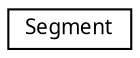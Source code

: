 digraph G
{
  edge [fontname="FreeSans.ttf",fontsize="10",labelfontname="FreeSans.ttf",labelfontsize="10"];
  node [fontname="FreeSans.ttf",fontsize="10",shape=record];
  rankdir=LR;
  Node1 [label="Segment",height=0.2,width=0.4,color="black", fillcolor="white", style="filled",URL="$class_segment.html",tooltip="звено."];
}
